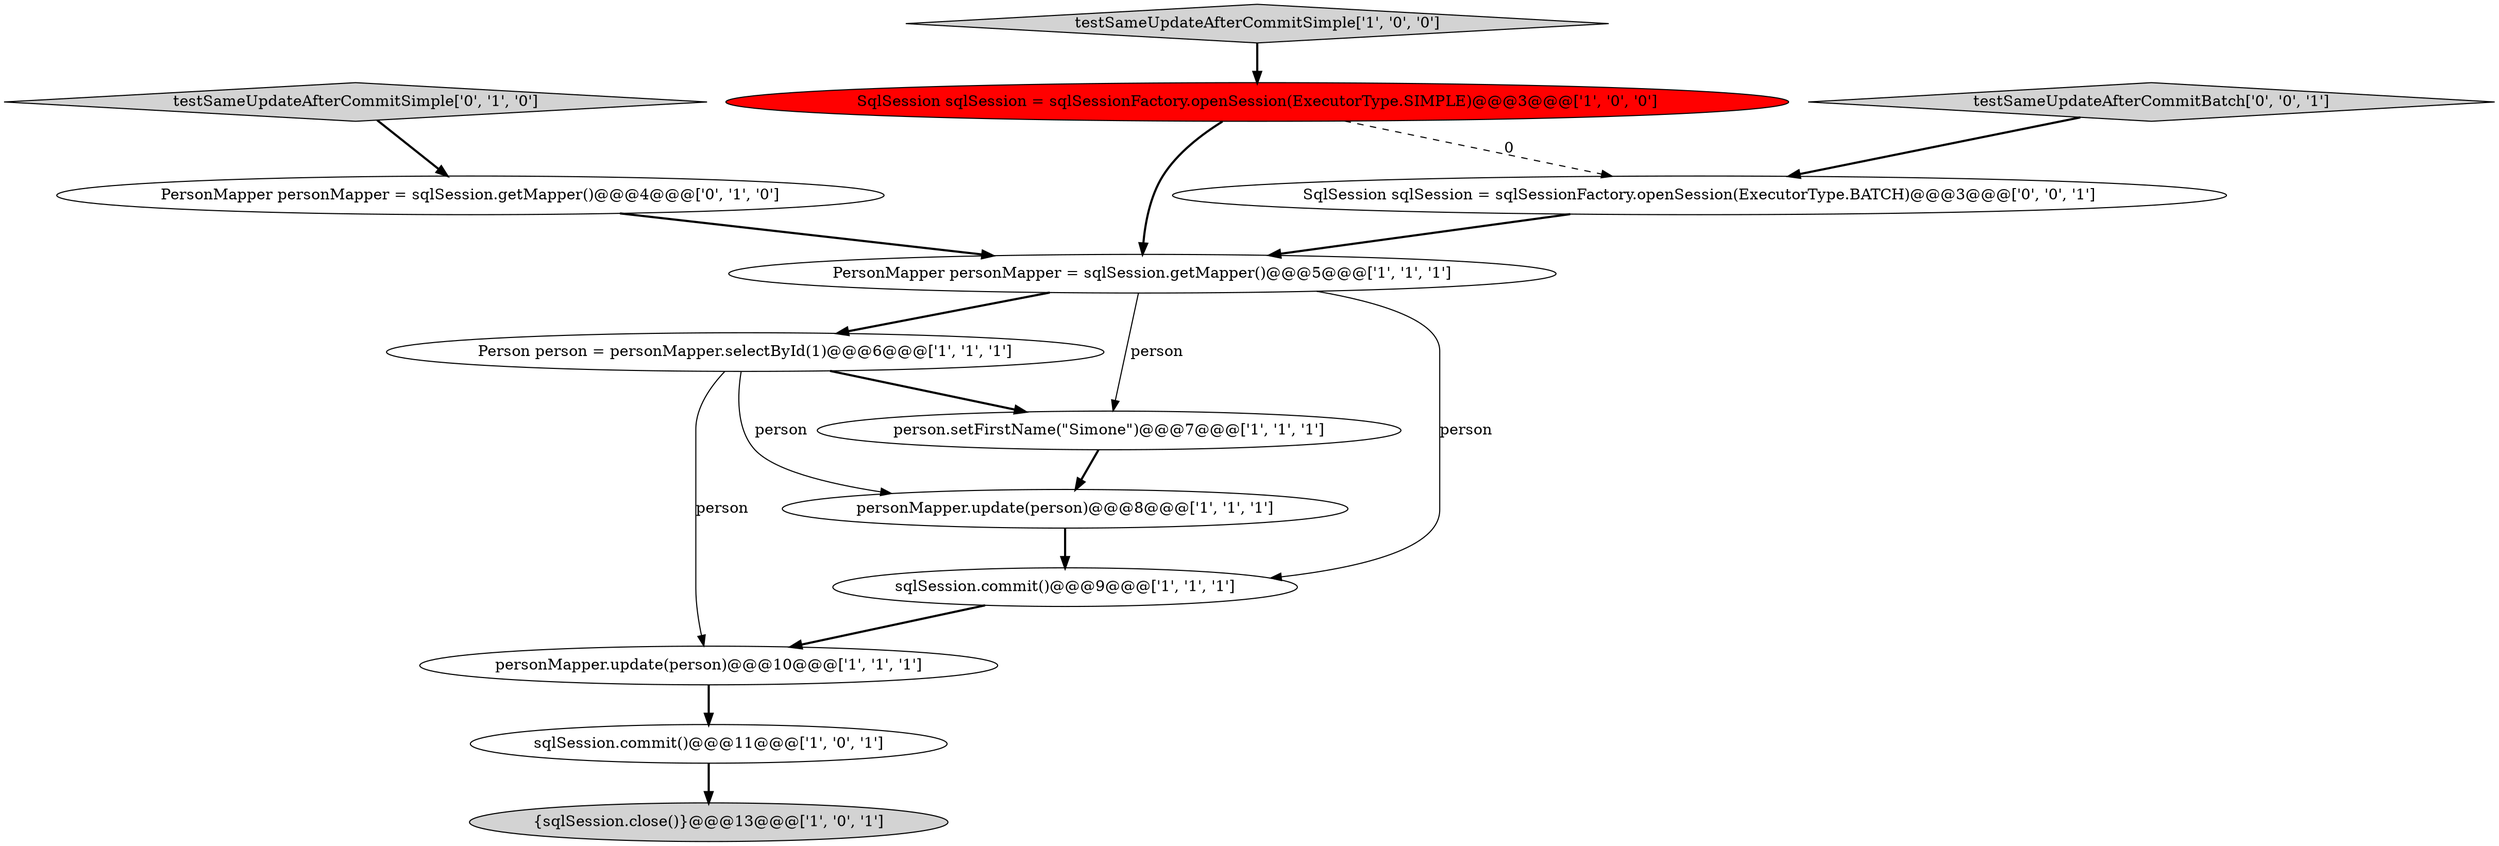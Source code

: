 digraph {
11 [style = filled, label = "PersonMapper personMapper = sqlSession.getMapper()@@@4@@@['0', '1', '0']", fillcolor = white, shape = ellipse image = "AAA0AAABBB2BBB"];
1 [style = filled, label = "personMapper.update(person)@@@8@@@['1', '1', '1']", fillcolor = white, shape = ellipse image = "AAA0AAABBB1BBB"];
13 [style = filled, label = "testSameUpdateAfterCommitBatch['0', '0', '1']", fillcolor = lightgray, shape = diamond image = "AAA0AAABBB3BBB"];
9 [style = filled, label = "sqlSession.commit()@@@11@@@['1', '0', '1']", fillcolor = white, shape = ellipse image = "AAA0AAABBB1BBB"];
6 [style = filled, label = "SqlSession sqlSession = sqlSessionFactory.openSession(ExecutorType.SIMPLE)@@@3@@@['1', '0', '0']", fillcolor = red, shape = ellipse image = "AAA1AAABBB1BBB"];
4 [style = filled, label = "PersonMapper personMapper = sqlSession.getMapper()@@@5@@@['1', '1', '1']", fillcolor = white, shape = ellipse image = "AAA0AAABBB1BBB"];
2 [style = filled, label = "personMapper.update(person)@@@10@@@['1', '1', '1']", fillcolor = white, shape = ellipse image = "AAA0AAABBB1BBB"];
7 [style = filled, label = "person.setFirstName(\"Simone\")@@@7@@@['1', '1', '1']", fillcolor = white, shape = ellipse image = "AAA0AAABBB1BBB"];
3 [style = filled, label = "testSameUpdateAfterCommitSimple['1', '0', '0']", fillcolor = lightgray, shape = diamond image = "AAA0AAABBB1BBB"];
0 [style = filled, label = "{sqlSession.close()}@@@13@@@['1', '0', '1']", fillcolor = lightgray, shape = ellipse image = "AAA0AAABBB1BBB"];
10 [style = filled, label = "testSameUpdateAfterCommitSimple['0', '1', '0']", fillcolor = lightgray, shape = diamond image = "AAA0AAABBB2BBB"];
5 [style = filled, label = "Person person = personMapper.selectById(1)@@@6@@@['1', '1', '1']", fillcolor = white, shape = ellipse image = "AAA0AAABBB1BBB"];
8 [style = filled, label = "sqlSession.commit()@@@9@@@['1', '1', '1']", fillcolor = white, shape = ellipse image = "AAA0AAABBB1BBB"];
12 [style = filled, label = "SqlSession sqlSession = sqlSessionFactory.openSession(ExecutorType.BATCH)@@@3@@@['0', '0', '1']", fillcolor = white, shape = ellipse image = "AAA0AAABBB3BBB"];
5->7 [style = bold, label=""];
6->4 [style = bold, label=""];
3->6 [style = bold, label=""];
7->1 [style = bold, label=""];
1->8 [style = bold, label=""];
2->9 [style = bold, label=""];
9->0 [style = bold, label=""];
13->12 [style = bold, label=""];
8->2 [style = bold, label=""];
12->4 [style = bold, label=""];
5->2 [style = solid, label="person"];
4->8 [style = solid, label="person"];
4->5 [style = bold, label=""];
4->7 [style = solid, label="person"];
6->12 [style = dashed, label="0"];
5->1 [style = solid, label="person"];
11->4 [style = bold, label=""];
10->11 [style = bold, label=""];
}
